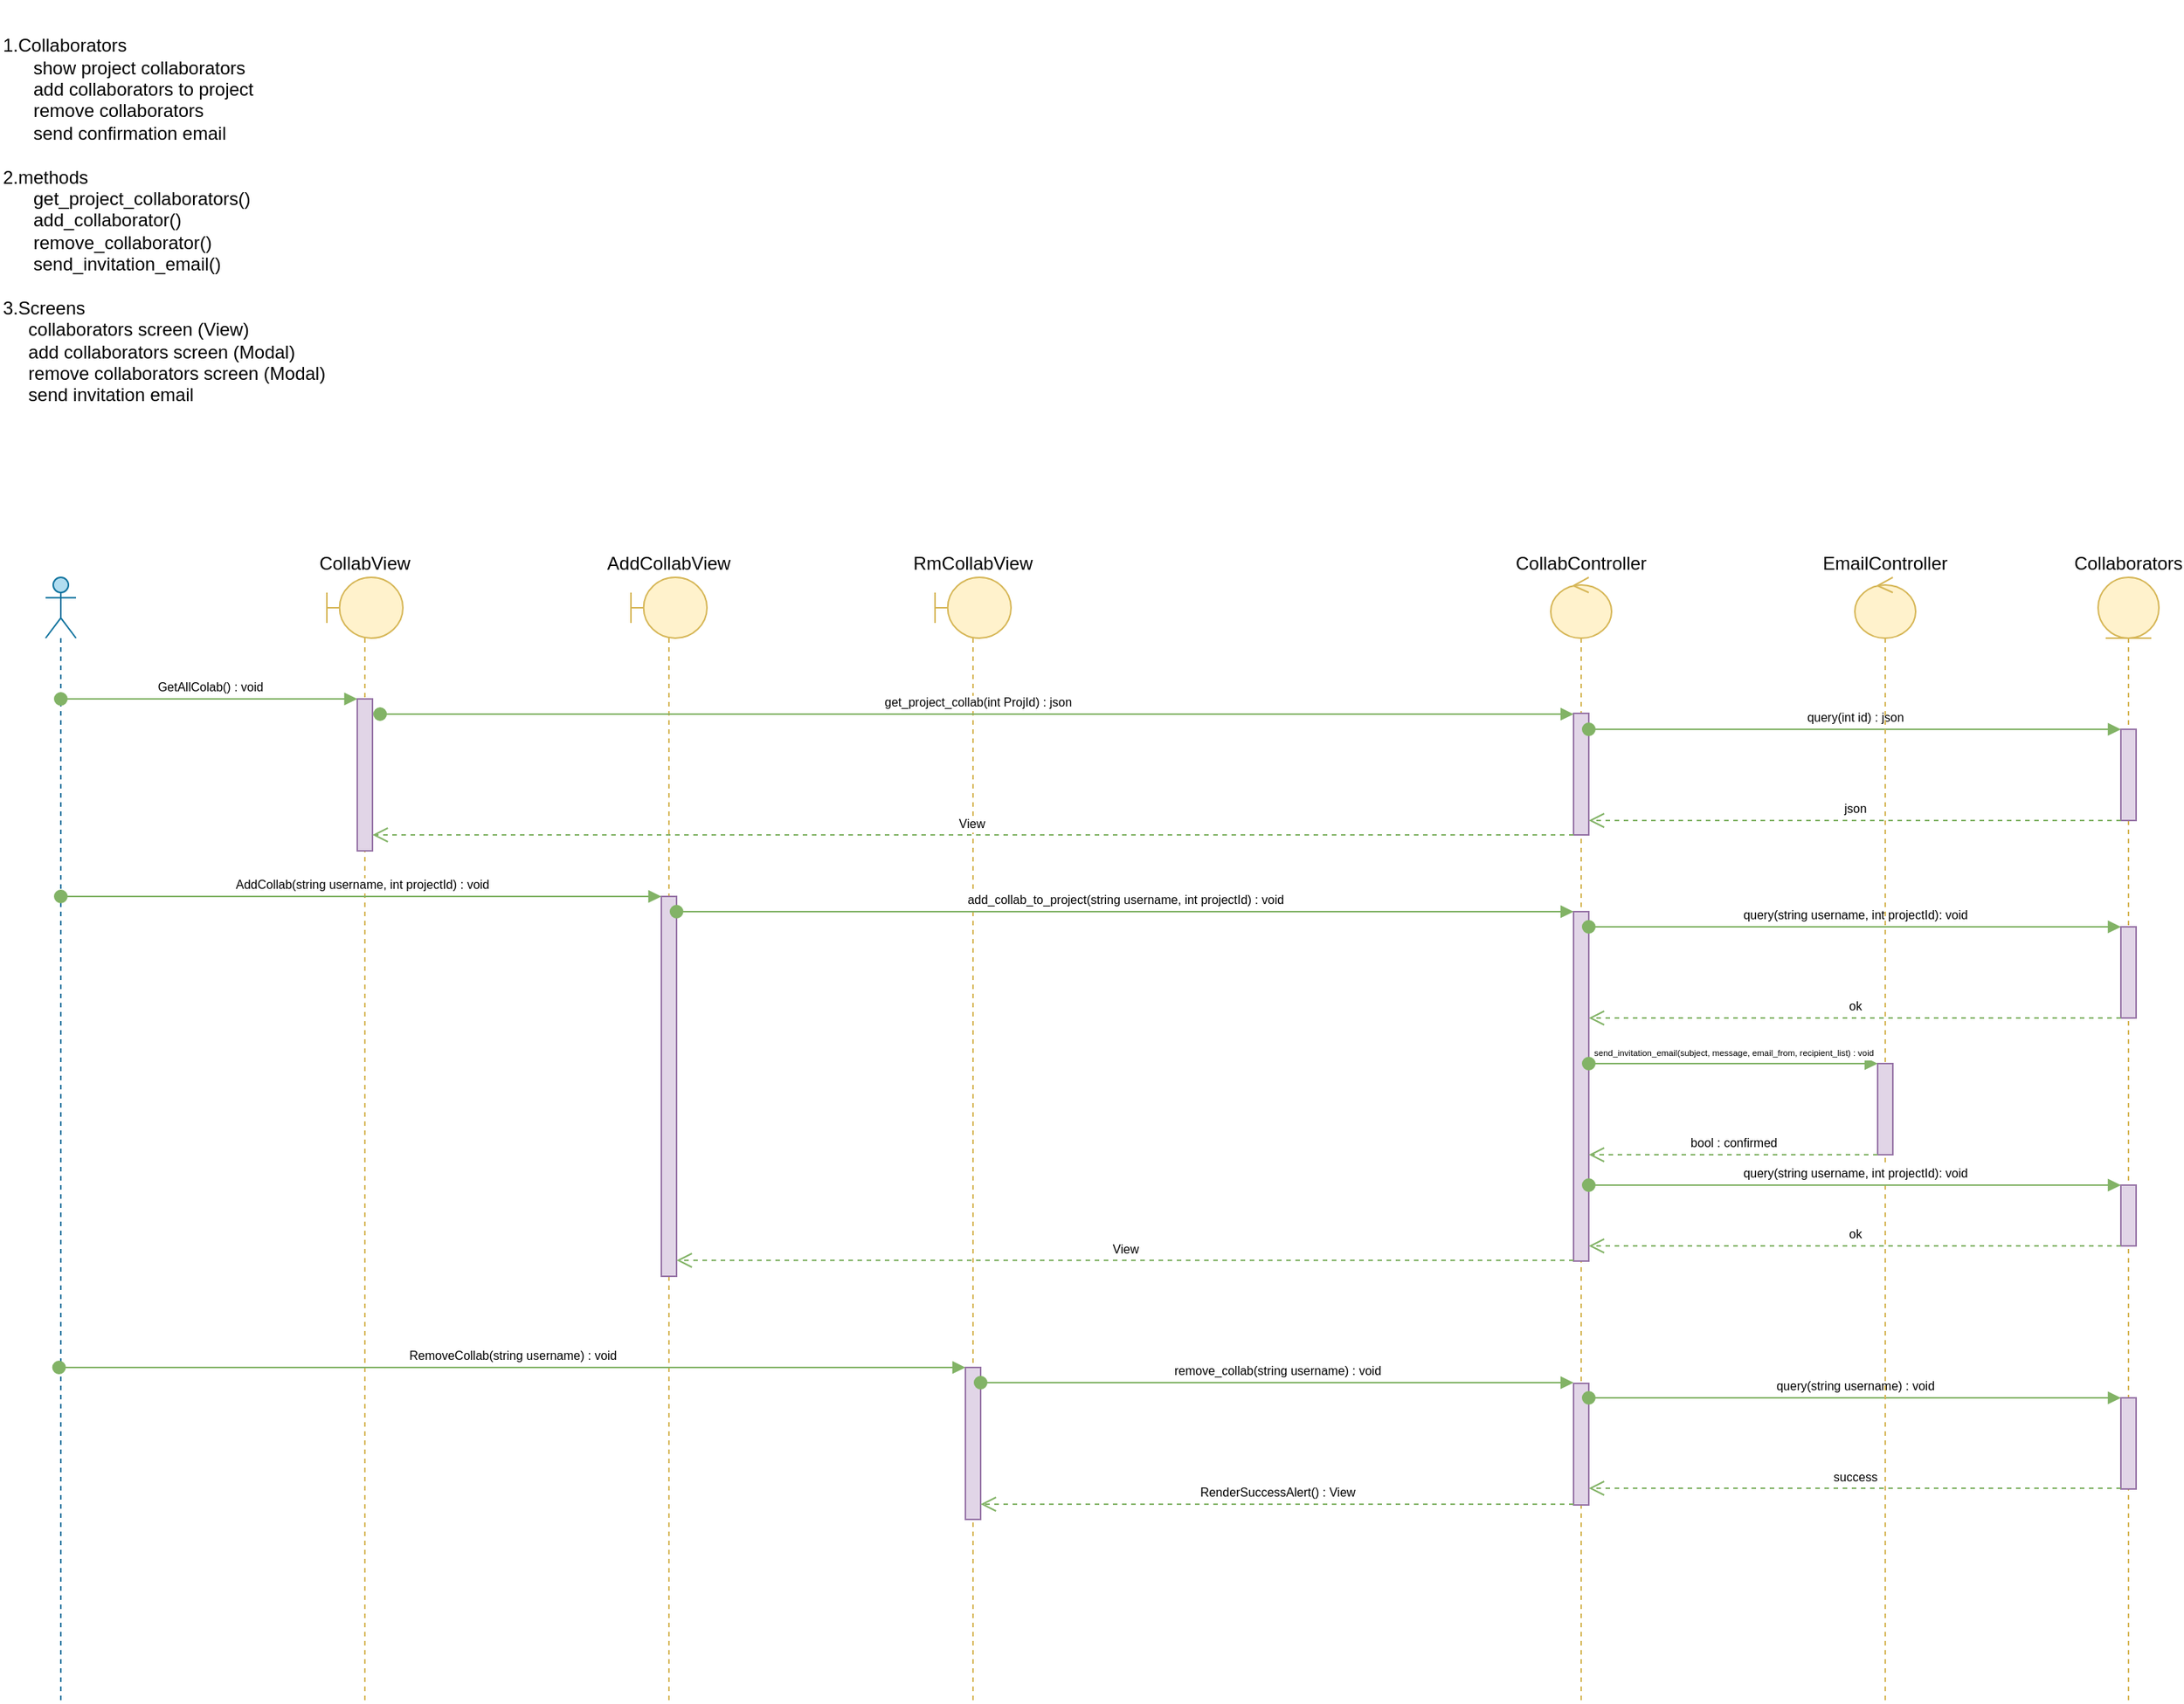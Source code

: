 <mxfile version="10.6.7" type="github"><diagram id="GHZ44tp6X7hKzsTofQmj" name="Page-1"><mxGraphModel dx="1188" dy="647" grid="1" gridSize="10" guides="1" tooltips="1" connect="1" arrows="1" fold="1" page="1" pageScale="1" pageWidth="850" pageHeight="1100" math="0" shadow="0"><root><mxCell id="0"/><mxCell id="1" parent="0"/><mxCell id="GCSjRSkXuxWU2JJScuMy-1" value="" style="shape=umlLifeline;participant=umlActor;perimeter=lifelinePerimeter;whiteSpace=wrap;html=1;container=1;collapsible=0;recursiveResize=0;verticalAlign=top;spacingTop=36;labelBackgroundColor=#ffffff;outlineConnect=0;size=40;fillColor=#b1ddf0;strokeColor=#10739e;" parent="1" vertex="1"><mxGeometry x="30" y="380" width="20" height="740" as="geometry"/></mxCell><mxCell id="GCSjRSkXuxWU2JJScuMy-2" value="&lt;div&gt;1.Collaborators&lt;/div&gt;&lt;div&gt;&amp;nbsp; &amp;nbsp; &amp;nbsp; show project collaborators&lt;/div&gt;&lt;div&gt;&amp;nbsp; &amp;nbsp; &amp;nbsp; add collaborators to project&lt;/div&gt;&lt;div&gt;&amp;nbsp; &amp;nbsp; &amp;nbsp; remove collaborators&lt;/div&gt;&lt;div&gt;&amp;nbsp; &amp;nbsp; &amp;nbsp; send confirmation email&lt;/div&gt;&lt;div&gt;&lt;br&gt;&lt;/div&gt;&lt;div&gt;2.methods&lt;/div&gt;&lt;div&gt;&amp;nbsp; &amp;nbsp; &amp;nbsp; get_project_collaborators()&lt;/div&gt;&lt;div&gt;&amp;nbsp; &amp;nbsp; &amp;nbsp; add_collaborator()&lt;/div&gt;&lt;div&gt;&amp;nbsp; &amp;nbsp; &amp;nbsp; remove_collaborator()&lt;/div&gt;&lt;div&gt;&amp;nbsp; &amp;nbsp; &amp;nbsp; send_invitation_email()&lt;/div&gt;&lt;div&gt;&lt;br&gt;&lt;/div&gt;&lt;div&gt;3.Screens&lt;/div&gt;&lt;div&gt;&amp;nbsp; &amp;nbsp; &amp;nbsp;collaborators screen (View)&lt;/div&gt;&lt;div&gt;&amp;nbsp; &amp;nbsp; &amp;nbsp;add collaborators screen (Modal)&lt;/div&gt;&lt;div&gt;&amp;nbsp; &amp;nbsp; &amp;nbsp;remove collaborators screen (Modal)&lt;/div&gt;&lt;div&gt;&amp;nbsp; &amp;nbsp; &amp;nbsp;send invitation email&lt;/div&gt;" style="text;html=1;strokeColor=none;fillColor=none;align=left;verticalAlign=middle;whiteSpace=wrap;rounded=0;" parent="1" vertex="1"><mxGeometry width="250" height="290" as="geometry"/></mxCell><mxCell id="GCSjRSkXuxWU2JJScuMy-3" value="CollabView" style="shape=umlLifeline;participant=umlBoundary;perimeter=lifelinePerimeter;whiteSpace=wrap;html=1;container=1;collapsible=0;recursiveResize=0;verticalAlign=bottom;spacingTop=36;labelBackgroundColor=#ffffff;outlineConnect=0;labelPosition=center;verticalLabelPosition=top;align=center;fillColor=#fff2cc;strokeColor=#d6b656;" parent="1" vertex="1"><mxGeometry x="215" y="380" width="50" height="740" as="geometry"/></mxCell><mxCell id="GCSjRSkXuxWU2JJScuMy-7" value="" style="html=1;points=[];perimeter=orthogonalPerimeter;align=left;fillColor=#e1d5e7;strokeColor=#9673a6;gradientColor=none;" parent="GCSjRSkXuxWU2JJScuMy-3" vertex="1"><mxGeometry x="20" y="80" width="10" height="100" as="geometry"/></mxCell><mxCell id="GCSjRSkXuxWU2JJScuMy-4" value="AddCollabView" style="shape=umlLifeline;participant=umlBoundary;perimeter=lifelinePerimeter;whiteSpace=wrap;html=1;container=1;collapsible=0;recursiveResize=0;verticalAlign=bottom;spacingTop=36;labelBackgroundColor=#ffffff;outlineConnect=0;labelPosition=center;verticalLabelPosition=top;align=center;fillColor=#fff2cc;strokeColor=#d6b656;" parent="1" vertex="1"><mxGeometry x="415" y="380" width="50" height="740" as="geometry"/></mxCell><mxCell id="GCSjRSkXuxWU2JJScuMy-19" value="" style="html=1;points=[];perimeter=orthogonalPerimeter;fontSize=8;align=left;fillColor=#e1d5e7;strokeColor=#9673a6;gradientColor=none;" parent="GCSjRSkXuxWU2JJScuMy-4" vertex="1"><mxGeometry x="20" y="210" width="10" height="250" as="geometry"/></mxCell><mxCell id="GCSjRSkXuxWU2JJScuMy-5" value="RmCollabView" style="shape=umlLifeline;participant=umlBoundary;perimeter=lifelinePerimeter;whiteSpace=wrap;html=1;container=1;collapsible=0;recursiveResize=0;verticalAlign=bottom;spacingTop=36;labelBackgroundColor=#ffffff;outlineConnect=0;labelPosition=center;verticalLabelPosition=top;align=center;fillColor=#fff2cc;strokeColor=#d6b656;" parent="1" vertex="1"><mxGeometry x="615" y="380" width="50" height="740" as="geometry"/></mxCell><mxCell id="WKBZwhmBb1u5zHbXrdkY-1" value="" style="html=1;points=[];perimeter=orthogonalPerimeter;fontSize=8;align=left;fillColor=#e1d5e7;strokeColor=#9673a6;gradientColor=none;" parent="GCSjRSkXuxWU2JJScuMy-5" vertex="1"><mxGeometry x="20" y="520" width="10" height="100" as="geometry"/></mxCell><mxCell id="GCSjRSkXuxWU2JJScuMy-8" value="GetAllColab() : void" style="html=1;verticalAlign=bottom;startArrow=oval;endArrow=block;startSize=8;fontSize=8;fillColor=#d5e8d4;strokeColor=#82b366;" parent="1" source="GCSjRSkXuxWU2JJScuMy-1" target="GCSjRSkXuxWU2JJScuMy-7" edge="1"><mxGeometry relative="1" as="geometry"><mxPoint x="75" y="460" as="sourcePoint"/><Array as="points"><mxPoint x="70" y="460"/></Array></mxGeometry></mxCell><mxCell id="GCSjRSkXuxWU2JJScuMy-9" value="CollabController" style="shape=umlLifeline;participant=umlControl;perimeter=lifelinePerimeter;whiteSpace=wrap;html=1;container=1;collapsible=0;recursiveResize=0;verticalAlign=bottom;spacingTop=36;labelBackgroundColor=#ffffff;outlineConnect=0;align=center;labelPosition=center;verticalLabelPosition=top;fillColor=#fff2cc;strokeColor=#d6b656;" parent="1" vertex="1"><mxGeometry x="1020" y="380" width="40" height="740" as="geometry"/></mxCell><mxCell id="GCSjRSkXuxWU2JJScuMy-12" value="" style="html=1;points=[];perimeter=orthogonalPerimeter;align=left;fillColor=#e1d5e7;strokeColor=#9673a6;gradientColor=none;" parent="GCSjRSkXuxWU2JJScuMy-9" vertex="1"><mxGeometry x="15" y="89.5" width="10" height="80" as="geometry"/></mxCell><mxCell id="GCSjRSkXuxWU2JJScuMy-21" value="" style="html=1;points=[];perimeter=orthogonalPerimeter;fontSize=8;align=left;fillColor=#e1d5e7;strokeColor=#9673a6;gradientColor=none;" parent="GCSjRSkXuxWU2JJScuMy-9" vertex="1"><mxGeometry x="15" y="220" width="10" height="230" as="geometry"/></mxCell><mxCell id="WKBZwhmBb1u5zHbXrdkY-4" value="" style="html=1;points=[];perimeter=orthogonalPerimeter;fontSize=8;align=left;fillColor=#e1d5e7;strokeColor=#9673a6;gradientColor=none;" parent="GCSjRSkXuxWU2JJScuMy-9" vertex="1"><mxGeometry x="15" y="530.5" width="10" height="80" as="geometry"/></mxCell><mxCell id="GCSjRSkXuxWU2JJScuMy-11" value="Collaborators" style="shape=umlLifeline;participant=umlEntity;perimeter=lifelinePerimeter;whiteSpace=wrap;html=1;container=1;collapsible=0;recursiveResize=0;verticalAlign=bottom;spacingTop=36;labelBackgroundColor=#ffffff;outlineConnect=0;align=center;labelPosition=center;verticalLabelPosition=top;fillColor=#fff2cc;strokeColor=#d6b656;" parent="1" vertex="1"><mxGeometry x="1380" y="380" width="40" height="740" as="geometry"/></mxCell><mxCell id="GCSjRSkXuxWU2JJScuMy-15" value="" style="html=1;points=[];perimeter=orthogonalPerimeter;fontSize=8;align=left;fillColor=#e1d5e7;strokeColor=#9673a6;gradientColor=none;" parent="GCSjRSkXuxWU2JJScuMy-11" vertex="1"><mxGeometry x="15" y="100" width="10" height="60" as="geometry"/></mxCell><mxCell id="GCSjRSkXuxWU2JJScuMy-24" value="" style="html=1;points=[];perimeter=orthogonalPerimeter;fontSize=8;align=left;fillColor=#e1d5e7;strokeColor=#9673a6;gradientColor=none;" parent="GCSjRSkXuxWU2JJScuMy-11" vertex="1"><mxGeometry x="15" y="230" width="10" height="60" as="geometry"/></mxCell><mxCell id="WKBZwhmBb1u5zHbXrdkY-6" value="" style="html=1;points=[];perimeter=orthogonalPerimeter;fontSize=8;align=left;fillColor=#e1d5e7;strokeColor=#9673a6;gradientColor=none;" parent="GCSjRSkXuxWU2JJScuMy-11" vertex="1"><mxGeometry x="15" y="540" width="10" height="60" as="geometry"/></mxCell><mxCell id="ptlIlz8iXJEbvcwkNckL-7" value="" style="html=1;points=[];perimeter=orthogonalPerimeter;fillColor=#e1d5e7;strokeColor=#9673a6;" vertex="1" parent="GCSjRSkXuxWU2JJScuMy-11"><mxGeometry x="15" y="400" width="10" height="40" as="geometry"/></mxCell><mxCell id="GCSjRSkXuxWU2JJScuMy-13" value="get_project_collab(int ProjId) : json" style="html=1;verticalAlign=bottom;startArrow=oval;endArrow=block;startSize=8;fontSize=8;fillColor=#d5e8d4;strokeColor=#82b366;" parent="1" target="GCSjRSkXuxWU2JJScuMy-12" edge="1"><mxGeometry relative="1" as="geometry"><mxPoint x="250" y="470" as="sourcePoint"/></mxGeometry></mxCell><mxCell id="GCSjRSkXuxWU2JJScuMy-17" value="json" style="html=1;verticalAlign=bottom;endArrow=open;dashed=1;endSize=8;fontSize=8;fillColor=#d5e8d4;strokeColor=#82b366;" parent="1" source="GCSjRSkXuxWU2JJScuMy-15" target="GCSjRSkXuxWU2JJScuMy-12" edge="1"><mxGeometry relative="1" as="geometry"><mxPoint x="1233" y="538" as="sourcePoint"/><mxPoint x="1130" y="530" as="targetPoint"/><Array as="points"><mxPoint x="1220" y="540"/></Array></mxGeometry></mxCell><mxCell id="GCSjRSkXuxWU2JJScuMy-18" value="View&amp;nbsp;" style="html=1;verticalAlign=bottom;endArrow=open;dashed=1;endSize=8;fontSize=8;fillColor=#d5e8d4;strokeColor=#82b366;" parent="1" target="GCSjRSkXuxWU2JJScuMy-7" edge="1"><mxGeometry relative="1" as="geometry"><mxPoint x="1035" y="549.5" as="sourcePoint"/><mxPoint x="280" y="550" as="targetPoint"/></mxGeometry></mxCell><mxCell id="GCSjRSkXuxWU2JJScuMy-20" value="AddCollab(string username, int projectId) : void" style="html=1;verticalAlign=bottom;startArrow=oval;endArrow=block;startSize=8;fontSize=8;fillColor=#d5e8d4;strokeColor=#82b366;" parent="1" source="GCSjRSkXuxWU2JJScuMy-1" target="GCSjRSkXuxWU2JJScuMy-19" edge="1"><mxGeometry relative="1" as="geometry"><mxPoint x="50" y="600" as="sourcePoint"/><Array as="points"><mxPoint x="230" y="590"/></Array></mxGeometry></mxCell><mxCell id="GCSjRSkXuxWU2JJScuMy-22" value="add_collab_to_project(string username, int projectId) : void" style="html=1;verticalAlign=bottom;startArrow=oval;endArrow=block;startSize=8;fontSize=8;fillColor=#d5e8d4;strokeColor=#82b366;" parent="1" source="GCSjRSkXuxWU2JJScuMy-19" target="GCSjRSkXuxWU2JJScuMy-21" edge="1"><mxGeometry relative="1" as="geometry"><mxPoint x="460" y="600" as="sourcePoint"/><Array as="points"><mxPoint x="740" y="600"/></Array></mxGeometry></mxCell><mxCell id="GCSjRSkXuxWU2JJScuMy-25" value="query(string username, int projectId): void" style="html=1;verticalAlign=bottom;startArrow=oval;endArrow=block;startSize=8;fontSize=8;fillColor=#d5e8d4;strokeColor=#82b366;" parent="1" source="GCSjRSkXuxWU2JJScuMy-21" target="GCSjRSkXuxWU2JJScuMy-24" edge="1"><mxGeometry relative="1" as="geometry"><mxPoint x="1175" y="610" as="sourcePoint"/><Array as="points"><mxPoint x="1140" y="610"/></Array></mxGeometry></mxCell><mxCell id="GCSjRSkXuxWU2JJScuMy-27" value="ok" style="html=1;verticalAlign=bottom;endArrow=open;dashed=1;endSize=8;fontSize=8;fillColor=#d5e8d4;strokeColor=#82b366;" parent="1" source="GCSjRSkXuxWU2JJScuMy-24" target="GCSjRSkXuxWU2JJScuMy-21" edge="1"><mxGeometry relative="1" as="geometry"><mxPoint x="1235" y="670" as="sourcePoint"/><mxPoint x="1155" y="670" as="targetPoint"/><Array as="points"><mxPoint x="1220" y="670"/></Array></mxGeometry></mxCell><mxCell id="WKBZwhmBb1u5zHbXrdkY-2" value="RemoveCollab(string username) : void" style="html=1;verticalAlign=bottom;startArrow=oval;endArrow=block;startSize=8;fontSize=8;fillColor=#d5e8d4;strokeColor=#82b366;" parent="1" target="WKBZwhmBb1u5zHbXrdkY-1" edge="1"><mxGeometry relative="1" as="geometry"><mxPoint x="38.833" y="900" as="sourcePoint"/><Array as="points"><mxPoint x="340" y="900"/></Array></mxGeometry></mxCell><mxCell id="WKBZwhmBb1u5zHbXrdkY-5" value="remove_collab(string username) : void&lt;br&gt;" style="html=1;verticalAlign=bottom;startArrow=oval;startFill=1;endArrow=block;startSize=8;fontSize=8;fillColor=#d5e8d4;strokeColor=#82b366;" parent="1" source="WKBZwhmBb1u5zHbXrdkY-1" edge="1"><mxGeometry width="60" relative="1" as="geometry"><mxPoint x="975" y="910" as="sourcePoint"/><mxPoint x="1035" y="910" as="targetPoint"/></mxGeometry></mxCell><mxCell id="WKBZwhmBb1u5zHbXrdkY-7" value="query(string username) : void" style="html=1;verticalAlign=bottom;startArrow=oval;startFill=1;endArrow=block;startSize=8;fontSize=8;fillColor=#d5e8d4;strokeColor=#82b366;" parent="1" source="WKBZwhmBb1u5zHbXrdkY-4" target="WKBZwhmBb1u5zHbXrdkY-6" edge="1"><mxGeometry width="60" relative="1" as="geometry"><mxPoint x="1175" y="920" as="sourcePoint"/><mxPoint x="1380" y="920" as="targetPoint"/><Array as="points"><mxPoint x="1220" y="920"/></Array></mxGeometry></mxCell><mxCell id="WKBZwhmBb1u5zHbXrdkY-8" value="success" style="html=1;verticalAlign=bottom;endArrow=open;dashed=1;endSize=8;fontSize=8;fillColor=#d5e8d4;strokeColor=#82b366;" parent="1" source="WKBZwhmBb1u5zHbXrdkY-6" edge="1"><mxGeometry relative="1" as="geometry"><mxPoint x="1235" y="979.5" as="sourcePoint"/><mxPoint x="1045" y="979.5" as="targetPoint"/></mxGeometry></mxCell><mxCell id="WKBZwhmBb1u5zHbXrdkY-9" value="RenderSuccessAlert() : View" style="html=1;verticalAlign=bottom;endArrow=open;dashed=1;endSize=8;fontSize=8;fillColor=#d5e8d4;strokeColor=#82b366;" parent="1" target="WKBZwhmBb1u5zHbXrdkY-1" edge="1"><mxGeometry relative="1" as="geometry"><mxPoint x="1035" y="990" as="sourcePoint"/><mxPoint x="845" y="990" as="targetPoint"/></mxGeometry></mxCell><mxCell id="GCSjRSkXuxWU2JJScuMy-16" value="query(int id) : json" style="html=1;verticalAlign=bottom;startArrow=oval;endArrow=block;startSize=8;fontSize=8;fillColor=#d5e8d4;strokeColor=#82b366;" parent="1" source="GCSjRSkXuxWU2JJScuMy-12" target="GCSjRSkXuxWU2JJScuMy-15" edge="1"><mxGeometry relative="1" as="geometry"><mxPoint x="1210" y="480" as="sourcePoint"/><Array as="points"><mxPoint x="1220" y="480"/></Array></mxGeometry></mxCell><mxCell id="WKBZwhmBb1u5zHbXrdkY-27" value="EmailController" style="shape=umlLifeline;participant=umlControl;perimeter=lifelinePerimeter;whiteSpace=wrap;html=1;container=1;collapsible=0;recursiveResize=0;verticalAlign=bottom;spacingTop=36;labelBackgroundColor=#ffffff;outlineConnect=0;align=center;labelPosition=center;verticalLabelPosition=top;fillColor=#fff2cc;strokeColor=#d6b656;" parent="1" vertex="1"><mxGeometry x="1220" y="380" width="40" height="740" as="geometry"/></mxCell><mxCell id="ptlIlz8iXJEbvcwkNckL-1" value="" style="html=1;points=[];perimeter=orthogonalPerimeter;fillColor=#e1d5e7;strokeColor=#9673a6;" vertex="1" parent="WKBZwhmBb1u5zHbXrdkY-27"><mxGeometry x="15" y="320" width="10" height="60" as="geometry"/></mxCell><mxCell id="ptlIlz8iXJEbvcwkNckL-2" value="&lt;font style=&quot;font-size: 5.7px&quot;&gt;&lt;span&gt;send_invitation_email(&lt;/span&gt;&lt;span&gt;subject, message, email_from, recipient_list&lt;/span&gt;&lt;span&gt;) : void&lt;/span&gt;&lt;/font&gt;&lt;br&gt;" style="html=1;verticalAlign=bottom;startArrow=oval;endArrow=block;startSize=8;fillColor=#d5e8d4;strokeColor=#82b366;" edge="1" target="ptlIlz8iXJEbvcwkNckL-1" parent="1"><mxGeometry relative="1" as="geometry"><mxPoint x="1045" y="700" as="sourcePoint"/></mxGeometry></mxCell><mxCell id="ptlIlz8iXJEbvcwkNckL-3" value="&lt;font style=&quot;font-size: 8px&quot;&gt;bool : confirmed&lt;/font&gt;" style="html=1;verticalAlign=bottom;endArrow=open;dashed=1;endSize=8;fillColor=#d5e8d4;strokeColor=#82b366;" edge="1" parent="1" target="GCSjRSkXuxWU2JJScuMy-21"><mxGeometry relative="1" as="geometry"><mxPoint x="1235" y="760" as="sourcePoint"/><mxPoint x="1155" y="780" as="targetPoint"/></mxGeometry></mxCell><mxCell id="ptlIlz8iXJEbvcwkNckL-8" value="&lt;span&gt;&lt;font style=&quot;font-size: 8px&quot;&gt;query(string username, int projectId): void&lt;/font&gt;&lt;/span&gt;" style="html=1;verticalAlign=bottom;startArrow=oval;endArrow=block;startSize=8;fillColor=#d5e8d4;strokeColor=#82b366;" edge="1" parent="1"><mxGeometry relative="1" as="geometry"><mxPoint x="1045" y="780" as="sourcePoint"/><mxPoint x="1395" y="780" as="targetPoint"/></mxGeometry></mxCell><mxCell id="ptlIlz8iXJEbvcwkNckL-10" value="View" style="html=1;verticalAlign=bottom;endArrow=open;dashed=1;endSize=8;fontSize=8;fillColor=#d5e8d4;strokeColor=#82b366;" edge="1" parent="1" target="GCSjRSkXuxWU2JJScuMy-19"><mxGeometry relative="1" as="geometry"><mxPoint x="1035.0" y="829.5" as="sourcePoint"/><mxPoint x="685" y="829.5" as="targetPoint"/><Array as="points"><mxPoint x="860" y="829.5"/></Array></mxGeometry></mxCell><mxCell id="ptlIlz8iXJEbvcwkNckL-9" value="ok" style="html=1;verticalAlign=bottom;endArrow=open;dashed=1;endSize=8;fontSize=8;fillColor=#d5e8d4;strokeColor=#82b366;" edge="1" parent="1"><mxGeometry relative="1" as="geometry"><mxPoint x="1395" y="820" as="sourcePoint"/><mxPoint x="1045" y="820" as="targetPoint"/><Array as="points"><mxPoint x="1220" y="820"/></Array></mxGeometry></mxCell></root></mxGraphModel></diagram></mxfile>